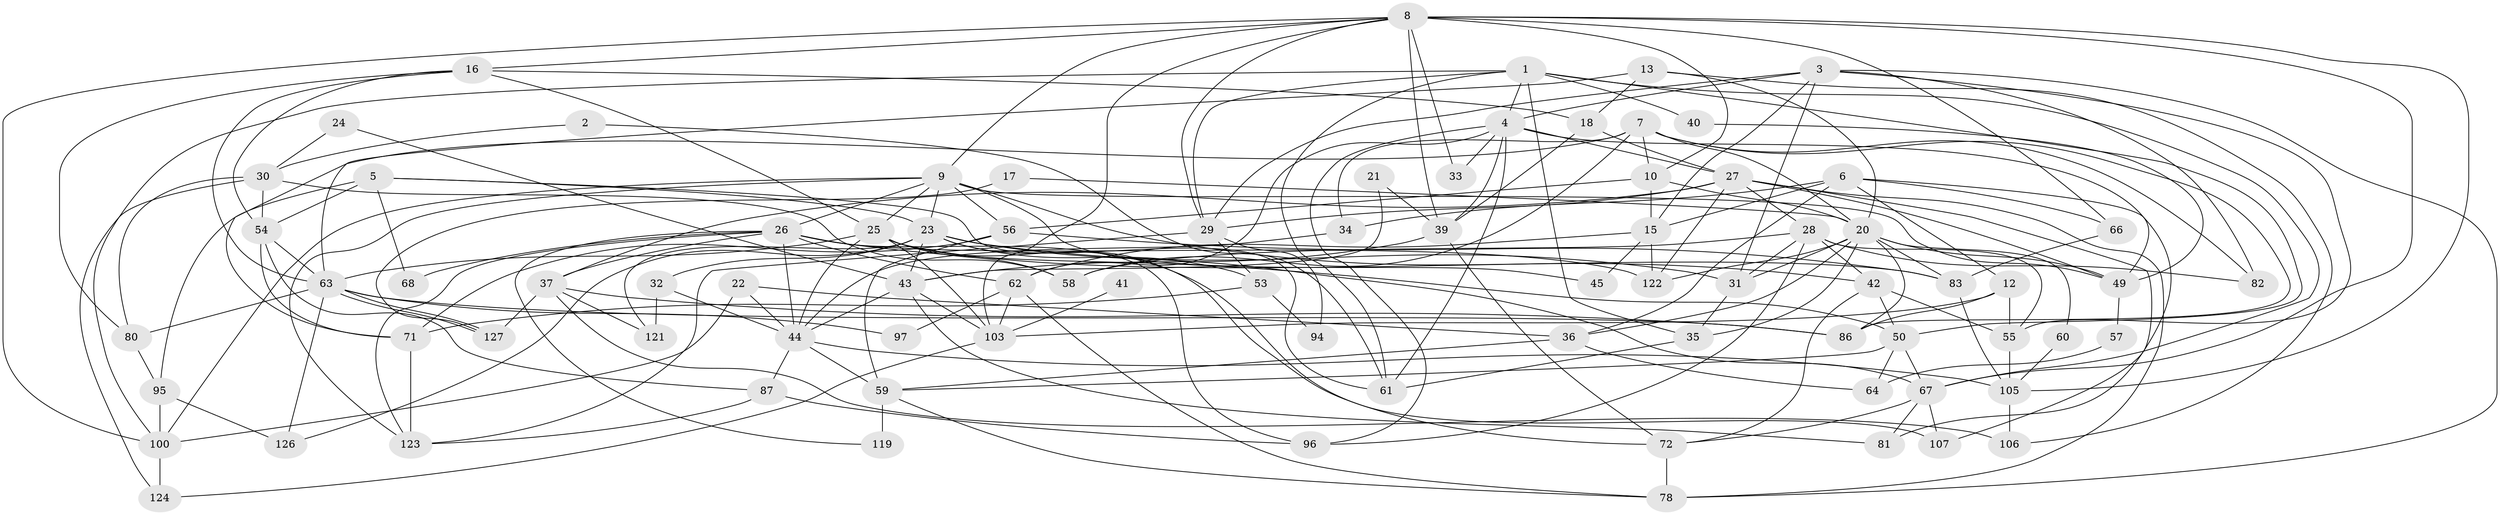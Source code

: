 // original degree distribution, {5: 0.203125, 2: 0.171875, 3: 0.265625, 6: 0.078125, 4: 0.21875, 7: 0.03125, 8: 0.0078125, 9: 0.015625, 10: 0.0078125}
// Generated by graph-tools (version 1.1) at 2025/41/03/06/25 10:41:52]
// undirected, 83 vertices, 207 edges
graph export_dot {
graph [start="1"]
  node [color=gray90,style=filled];
  1 [super="+69"];
  2;
  3 [super="+11"];
  4 [super="+73"];
  5;
  6 [super="+88"];
  7 [super="+65"];
  8 [super="+91"];
  9 [super="+104"];
  10 [super="+19"];
  12 [super="+14"];
  13 [super="+47"];
  15 [super="+92"];
  16 [super="+89"];
  17;
  18;
  20 [super="+110"];
  21;
  22;
  23 [super="+101"];
  24;
  25 [super="+108"];
  26 [super="+38"];
  27 [super="+102"];
  28 [super="+75"];
  29 [super="+118"];
  30 [super="+99"];
  31 [super="+77"];
  32;
  33;
  34;
  35;
  36 [super="+84"];
  37 [super="+48"];
  39 [super="+125"];
  40;
  41;
  42 [super="+46"];
  43 [super="+111"];
  44 [super="+51"];
  45;
  49 [super="+70"];
  50 [super="+52"];
  53 [super="+90"];
  54 [super="+74"];
  55;
  56 [super="+93"];
  57;
  58;
  59 [super="+76"];
  60;
  61 [super="+112"];
  62 [super="+85"];
  63 [super="+98"];
  64;
  66 [super="+128"];
  67 [super="+114"];
  68;
  71 [super="+79"];
  72 [super="+115"];
  78;
  80;
  81;
  82;
  83 [super="+116"];
  86;
  87 [super="+109"];
  94;
  95;
  96;
  97;
  100 [super="+120"];
  103 [super="+117"];
  105 [super="+113"];
  106;
  107;
  119;
  121;
  122;
  123;
  124;
  126;
  127;
  1 -- 61;
  1 -- 35;
  1 -- 50;
  1 -- 100;
  1 -- 4;
  1 -- 40;
  1 -- 67;
  1 -- 29;
  2 -- 30;
  2 -- 61;
  3 -- 82;
  3 -- 15;
  3 -- 29;
  3 -- 4;
  3 -- 55;
  3 -- 78;
  3 -- 31;
  4 -- 62;
  4 -- 33;
  4 -- 49;
  4 -- 61;
  4 -- 96;
  4 -- 39;
  4 -- 27;
  5 -- 95;
  5 -- 54;
  5 -- 68;
  5 -- 23;
  5 -- 61;
  6 -- 15;
  6 -- 81;
  6 -- 34;
  6 -- 66;
  6 -- 36;
  6 -- 12;
  7 -- 34;
  7 -- 58;
  7 -- 10;
  7 -- 82;
  7 -- 20;
  7 -- 86;
  7 -- 71;
  8 -- 103;
  8 -- 33;
  8 -- 100;
  8 -- 105;
  8 -- 9;
  8 -- 10;
  8 -- 16;
  8 -- 67;
  8 -- 66;
  8 -- 29;
  8 -- 39;
  9 -- 49;
  9 -- 123;
  9 -- 26;
  9 -- 45;
  9 -- 56;
  9 -- 23;
  9 -- 42;
  9 -- 100;
  9 -- 25;
  10 -- 15;
  10 -- 20;
  10 -- 56;
  12 -- 55;
  12 -- 86;
  12 -- 103;
  13 -- 63;
  13 -- 18;
  13 -- 20;
  13 -- 106;
  15 -- 122;
  15 -- 45;
  15 -- 62;
  16 -- 25;
  16 -- 80;
  16 -- 18;
  16 -- 63;
  16 -- 54;
  17 -- 127;
  17 -- 20;
  18 -- 39;
  18 -- 27;
  20 -- 36;
  20 -- 49;
  20 -- 86;
  20 -- 122;
  20 -- 35;
  20 -- 83;
  20 -- 60;
  20 -- 31;
  21 -- 43;
  21 -- 39;
  22 -- 100;
  22 -- 44;
  22 -- 36;
  23 -- 43;
  23 -- 32;
  23 -- 72;
  23 -- 53;
  23 -- 121;
  23 -- 126;
  23 -- 31 [weight=2];
  23 -- 67;
  24 -- 30;
  24 -- 43;
  25 -- 83;
  25 -- 103;
  25 -- 58;
  25 -- 107;
  25 -- 63;
  25 -- 44;
  26 -- 96;
  26 -- 37;
  26 -- 44;
  26 -- 62;
  26 -- 119;
  26 -- 122;
  26 -- 123;
  26 -- 50;
  26 -- 68;
  27 -- 107;
  27 -- 29;
  27 -- 37;
  27 -- 122;
  27 -- 28;
  27 -- 78;
  27 -- 49;
  28 -- 55;
  28 -- 82;
  28 -- 42;
  28 -- 96;
  28 -- 58;
  28 -- 31;
  29 -- 123;
  29 -- 53;
  29 -- 94;
  30 -- 58;
  30 -- 80;
  30 -- 124;
  30 -- 54;
  31 -- 35;
  32 -- 121;
  32 -- 44;
  34 -- 44;
  35 -- 61;
  36 -- 59;
  36 -- 64;
  37 -- 106;
  37 -- 86;
  37 -- 121;
  37 -- 127;
  39 -- 43;
  39 -- 72;
  40 -- 49;
  41 -- 103 [weight=2];
  42 -- 55;
  42 -- 50;
  42 -- 72;
  43 -- 81;
  43 -- 44;
  43 -- 103;
  44 -- 59;
  44 -- 105;
  44 -- 87;
  49 -- 57;
  50 -- 64;
  50 -- 67;
  50 -- 59;
  53 -- 71;
  53 -- 94;
  54 -- 71;
  54 -- 87;
  54 -- 63;
  55 -- 105;
  56 -- 59;
  56 -- 71;
  56 -- 83;
  57 -- 64;
  59 -- 119 [weight=2];
  59 -- 78;
  60 -- 105;
  62 -- 103;
  62 -- 78;
  62 -- 97;
  63 -- 127;
  63 -- 127;
  63 -- 126;
  63 -- 80;
  63 -- 97;
  63 -- 86;
  66 -- 83;
  67 -- 72;
  67 -- 81;
  67 -- 107;
  71 -- 123;
  72 -- 78;
  80 -- 95;
  83 -- 105;
  87 -- 123;
  87 -- 96;
  95 -- 126;
  95 -- 100;
  100 -- 124;
  103 -- 124;
  105 -- 106;
}
